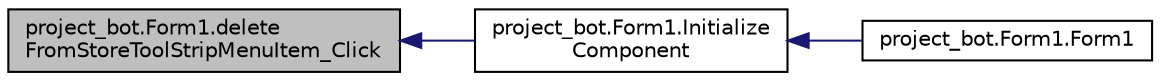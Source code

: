 digraph "project_bot.Form1.deleteFromStoreToolStripMenuItem_Click"
{
  edge [fontname="Helvetica",fontsize="10",labelfontname="Helvetica",labelfontsize="10"];
  node [fontname="Helvetica",fontsize="10",shape=record];
  rankdir="LR";
  Node18 [label="project_bot.Form1.delete\lFromStoreToolStripMenuItem_Click",height=0.2,width=0.4,color="black", fillcolor="grey75", style="filled", fontcolor="black"];
  Node18 -> Node19 [dir="back",color="midnightblue",fontsize="10",style="solid",fontname="Helvetica"];
  Node19 [label="project_bot.Form1.Initialize\lComponent",height=0.2,width=0.4,color="black", fillcolor="white", style="filled",URL="$classproject__bot_1_1_form1.html#af9d680db4a881806f9fe79ba1c002df1",tooltip="Required method for Designer support - do not modify the contents of this method with the code editor..."];
  Node19 -> Node20 [dir="back",color="midnightblue",fontsize="10",style="solid",fontname="Helvetica"];
  Node20 [label="project_bot.Form1.Form1",height=0.2,width=0.4,color="black", fillcolor="white", style="filled",URL="$classproject__bot_1_1_form1.html#a2d02bb4e7647a42a58a86fd94de1d415"];
}
